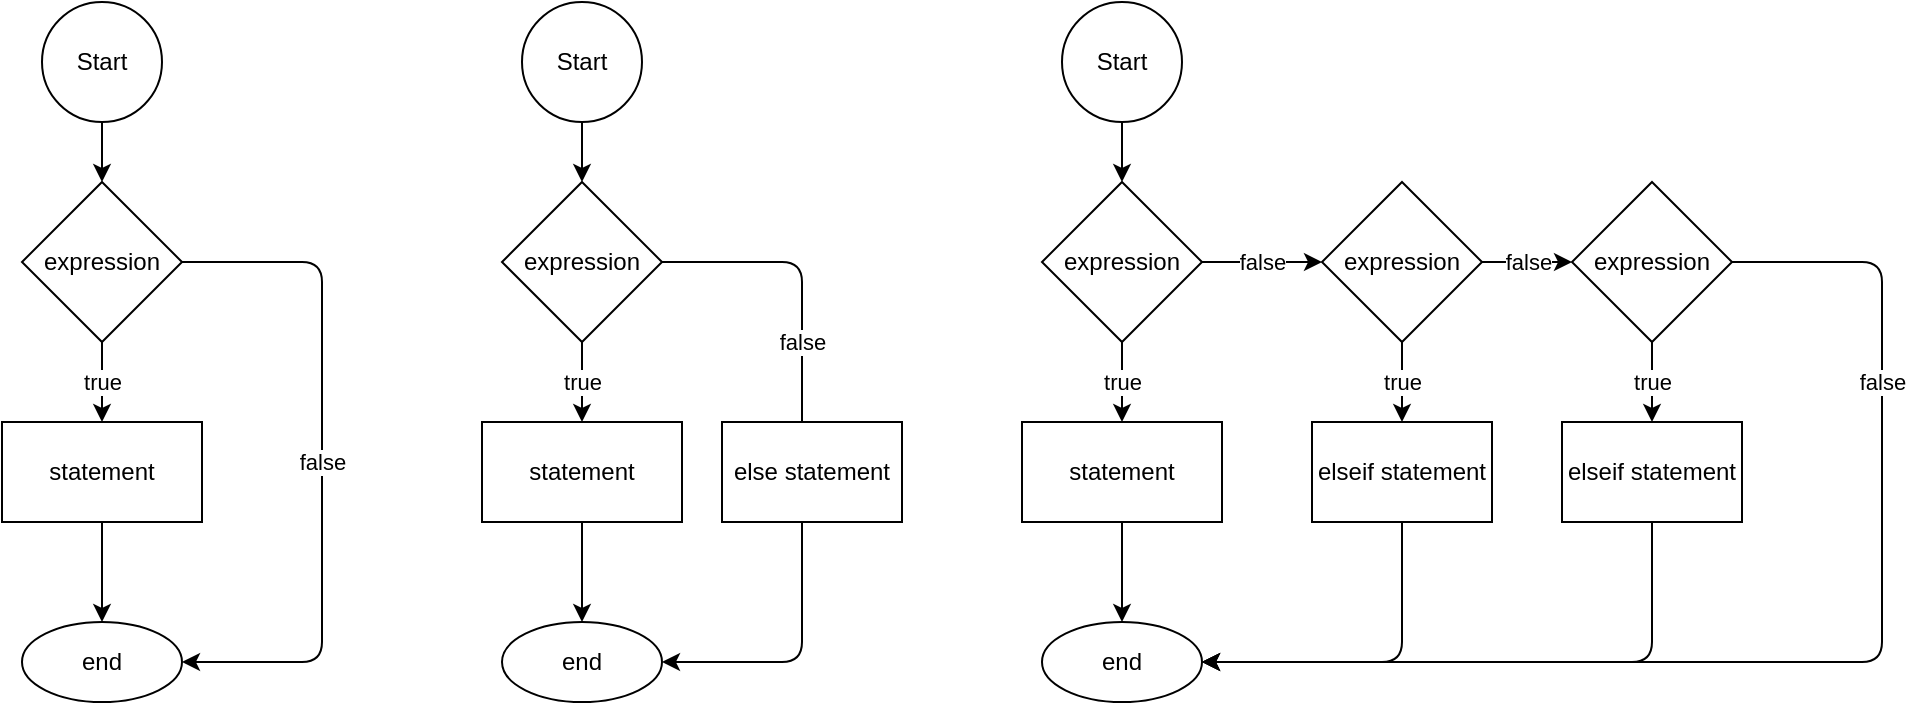 <mxfile>
    <diagram id="6DKtO-sj3KLWgUuPWkP0" name="Page-1">
        <mxGraphModel dx="464" dy="395" grid="1" gridSize="10" guides="1" tooltips="1" connect="1" arrows="1" fold="1" page="1" pageScale="1" pageWidth="850" pageHeight="1100" math="0" shadow="0">
            <root>
                <mxCell id="0"/>
                <mxCell id="1" parent="0"/>
                <mxCell id="4" style="edgeStyle=none;html=1;exitX=0.5;exitY=1;exitDx=0;exitDy=0;entryX=0.5;entryY=0;entryDx=0;entryDy=0;" parent="1" source="2" target="3" edge="1">
                    <mxGeometry relative="1" as="geometry"/>
                </mxCell>
                <mxCell id="2" value="Start" style="ellipse;whiteSpace=wrap;html=1;aspect=fixed;" parent="1" vertex="1">
                    <mxGeometry x="60" y="20" width="60" height="60" as="geometry"/>
                </mxCell>
                <mxCell id="6" value="true" style="edgeStyle=none;html=1;exitX=0.5;exitY=1;exitDx=0;exitDy=0;entryX=0.5;entryY=0;entryDx=0;entryDy=0;" parent="1" source="3" target="5" edge="1">
                    <mxGeometry relative="1" as="geometry"/>
                </mxCell>
                <mxCell id="10" value="false" style="edgeStyle=none;html=1;entryX=1;entryY=0.5;entryDx=0;entryDy=0;" parent="1" source="3" target="7" edge="1">
                    <mxGeometry relative="1" as="geometry">
                        <Array as="points">
                            <mxPoint x="200" y="150"/>
                            <mxPoint x="200" y="350"/>
                        </Array>
                    </mxGeometry>
                </mxCell>
                <mxCell id="3" value="expression" style="rhombus;whiteSpace=wrap;html=1;" parent="1" vertex="1">
                    <mxGeometry x="50" y="110" width="80" height="80" as="geometry"/>
                </mxCell>
                <mxCell id="8" style="edgeStyle=none;html=1;exitX=0.5;exitY=1;exitDx=0;exitDy=0;entryX=0.5;entryY=0;entryDx=0;entryDy=0;" parent="1" source="5" target="7" edge="1">
                    <mxGeometry relative="1" as="geometry"/>
                </mxCell>
                <mxCell id="5" value="statement" style="rounded=0;whiteSpace=wrap;html=1;" parent="1" vertex="1">
                    <mxGeometry x="40" y="230" width="100" height="50" as="geometry"/>
                </mxCell>
                <mxCell id="7" value="end" style="ellipse;whiteSpace=wrap;html=1;" parent="1" vertex="1">
                    <mxGeometry x="50" y="330" width="80" height="40" as="geometry"/>
                </mxCell>
                <mxCell id="11" value="&lt;!" style="text;whiteSpace=wrap;html=1;" parent="1" vertex="1">
                    <mxGeometry x="330" y="70" width="60" height="50" as="geometry"/>
                </mxCell>
                <mxCell id="12" style="edgeStyle=none;html=1;exitX=0.5;exitY=1;exitDx=0;exitDy=0;entryX=0.5;entryY=0;entryDx=0;entryDy=0;" parent="1" source="13" target="16" edge="1">
                    <mxGeometry relative="1" as="geometry"/>
                </mxCell>
                <mxCell id="13" value="Start" style="ellipse;whiteSpace=wrap;html=1;aspect=fixed;" parent="1" vertex="1">
                    <mxGeometry x="300" y="20" width="60" height="60" as="geometry"/>
                </mxCell>
                <mxCell id="14" value="true" style="edgeStyle=none;html=1;exitX=0.5;exitY=1;exitDx=0;exitDy=0;entryX=0.5;entryY=0;entryDx=0;entryDy=0;" parent="1" source="16" target="18" edge="1">
                    <mxGeometry relative="1" as="geometry"/>
                </mxCell>
                <mxCell id="15" value="false" style="edgeStyle=none;html=1;entryX=1;entryY=0.5;entryDx=0;entryDy=0;" parent="1" source="16" target="19" edge="1">
                    <mxGeometry x="-0.353" relative="1" as="geometry">
                        <Array as="points">
                            <mxPoint x="440" y="150"/>
                            <mxPoint x="440" y="350"/>
                        </Array>
                        <mxPoint as="offset"/>
                    </mxGeometry>
                </mxCell>
                <mxCell id="16" value="expression" style="rhombus;whiteSpace=wrap;html=1;" parent="1" vertex="1">
                    <mxGeometry x="290" y="110" width="80" height="80" as="geometry"/>
                </mxCell>
                <mxCell id="17" style="edgeStyle=none;html=1;exitX=0.5;exitY=1;exitDx=0;exitDy=0;entryX=0.5;entryY=0;entryDx=0;entryDy=0;" parent="1" source="18" target="19" edge="1">
                    <mxGeometry relative="1" as="geometry"/>
                </mxCell>
                <mxCell id="18" value="statement" style="rounded=0;whiteSpace=wrap;html=1;" parent="1" vertex="1">
                    <mxGeometry x="280" y="230" width="100" height="50" as="geometry"/>
                </mxCell>
                <mxCell id="19" value="end" style="ellipse;whiteSpace=wrap;html=1;" parent="1" vertex="1">
                    <mxGeometry x="290" y="330" width="80" height="40" as="geometry"/>
                </mxCell>
                <mxCell id="20" value="else statement" style="rounded=0;whiteSpace=wrap;html=1;" parent="1" vertex="1">
                    <mxGeometry x="400" y="230" width="90" height="50" as="geometry"/>
                </mxCell>
                <mxCell id="22" value="&lt;!" style="text;whiteSpace=wrap;html=1;" parent="1" vertex="1">
                    <mxGeometry x="600" y="70" width="60" height="50" as="geometry"/>
                </mxCell>
                <mxCell id="23" style="edgeStyle=none;html=1;exitX=0.5;exitY=1;exitDx=0;exitDy=0;entryX=0.5;entryY=0;entryDx=0;entryDy=0;" parent="1" source="24" target="27" edge="1">
                    <mxGeometry relative="1" as="geometry"/>
                </mxCell>
                <mxCell id="24" value="Start" style="ellipse;whiteSpace=wrap;html=1;aspect=fixed;" parent="1" vertex="1">
                    <mxGeometry x="570" y="20" width="60" height="60" as="geometry"/>
                </mxCell>
                <mxCell id="25" value="true" style="edgeStyle=none;html=1;exitX=0.5;exitY=1;exitDx=0;exitDy=0;entryX=0.5;entryY=0;entryDx=0;entryDy=0;" parent="1" source="27" target="29" edge="1">
                    <mxGeometry relative="1" as="geometry"/>
                </mxCell>
                <mxCell id="33" value="false" style="edgeStyle=none;html=1;exitX=1;exitY=0.5;exitDx=0;exitDy=0;entryX=0;entryY=0.5;entryDx=0;entryDy=0;" parent="1" source="27" target="32" edge="1">
                    <mxGeometry relative="1" as="geometry"/>
                </mxCell>
                <mxCell id="27" value="expression" style="rhombus;whiteSpace=wrap;html=1;" parent="1" vertex="1">
                    <mxGeometry x="560" y="110" width="80" height="80" as="geometry"/>
                </mxCell>
                <mxCell id="28" style="edgeStyle=none;html=1;exitX=0.5;exitY=1;exitDx=0;exitDy=0;entryX=0.5;entryY=0;entryDx=0;entryDy=0;" parent="1" source="29" target="30" edge="1">
                    <mxGeometry relative="1" as="geometry"/>
                </mxCell>
                <mxCell id="29" value="statement" style="rounded=0;whiteSpace=wrap;html=1;" parent="1" vertex="1">
                    <mxGeometry x="550" y="230" width="100" height="50" as="geometry"/>
                </mxCell>
                <mxCell id="30" value="end" style="ellipse;whiteSpace=wrap;html=1;" parent="1" vertex="1">
                    <mxGeometry x="560" y="330" width="80" height="40" as="geometry"/>
                </mxCell>
                <mxCell id="39" style="edgeStyle=none;html=1;entryX=1;entryY=0.5;entryDx=0;entryDy=0;" parent="1" source="31" target="30" edge="1">
                    <mxGeometry relative="1" as="geometry">
                        <Array as="points">
                            <mxPoint x="740" y="350"/>
                        </Array>
                    </mxGeometry>
                </mxCell>
                <mxCell id="31" value="elseif statement" style="rounded=0;whiteSpace=wrap;html=1;" parent="1" vertex="1">
                    <mxGeometry x="695" y="230" width="90" height="50" as="geometry"/>
                </mxCell>
                <mxCell id="34" value="true" style="edgeStyle=none;html=1;exitX=0.5;exitY=1;exitDx=0;exitDy=0;entryX=0.5;entryY=0;entryDx=0;entryDy=0;" parent="1" source="32" target="31" edge="1">
                    <mxGeometry relative="1" as="geometry"/>
                </mxCell>
                <mxCell id="38" value="false" style="edgeStyle=none;html=1;exitX=1;exitY=0.5;exitDx=0;exitDy=0;entryX=0;entryY=0.5;entryDx=0;entryDy=0;" parent="1" source="32" target="37" edge="1">
                    <mxGeometry relative="1" as="geometry"/>
                </mxCell>
                <mxCell id="32" value="expression" style="rhombus;whiteSpace=wrap;html=1;" parent="1" vertex="1">
                    <mxGeometry x="700" y="110" width="80" height="80" as="geometry"/>
                </mxCell>
                <mxCell id="40" style="edgeStyle=none;html=1;" parent="1" source="35" edge="1">
                    <mxGeometry relative="1" as="geometry">
                        <mxPoint x="640" y="350" as="targetPoint"/>
                        <Array as="points">
                            <mxPoint x="865" y="350"/>
                        </Array>
                    </mxGeometry>
                </mxCell>
                <mxCell id="35" value="elseif statement" style="rounded=0;whiteSpace=wrap;html=1;" parent="1" vertex="1">
                    <mxGeometry x="820" y="230" width="90" height="50" as="geometry"/>
                </mxCell>
                <mxCell id="36" value="true" style="edgeStyle=none;html=1;exitX=0.5;exitY=1;exitDx=0;exitDy=0;entryX=0.5;entryY=0;entryDx=0;entryDy=0;" parent="1" source="37" target="35" edge="1">
                    <mxGeometry relative="1" as="geometry"/>
                </mxCell>
                <mxCell id="41" value="false" style="edgeStyle=none;html=1;entryX=1;entryY=0.5;entryDx=0;entryDy=0;" parent="1" source="37" target="30" edge="1">
                    <mxGeometry x="-0.561" relative="1" as="geometry">
                        <Array as="points">
                            <mxPoint x="980" y="150"/>
                            <mxPoint x="980" y="350"/>
                        </Array>
                        <mxPoint as="offset"/>
                    </mxGeometry>
                </mxCell>
                <mxCell id="37" value="expression" style="rhombus;whiteSpace=wrap;html=1;" parent="1" vertex="1">
                    <mxGeometry x="825" y="110" width="80" height="80" as="geometry"/>
                </mxCell>
            </root>
        </mxGraphModel>
    </diagram>
</mxfile>